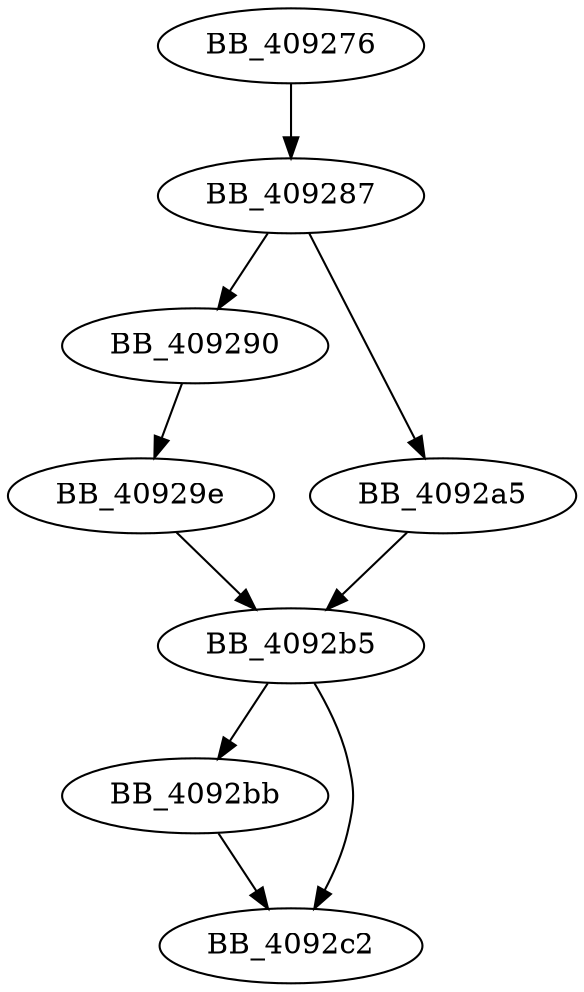 DiGraph __isdigit_l{
BB_409276->BB_409287
BB_409287->BB_409290
BB_409287->BB_4092a5
BB_409290->BB_40929e
BB_40929e->BB_4092b5
BB_4092a5->BB_4092b5
BB_4092b5->BB_4092bb
BB_4092b5->BB_4092c2
BB_4092bb->BB_4092c2
}
